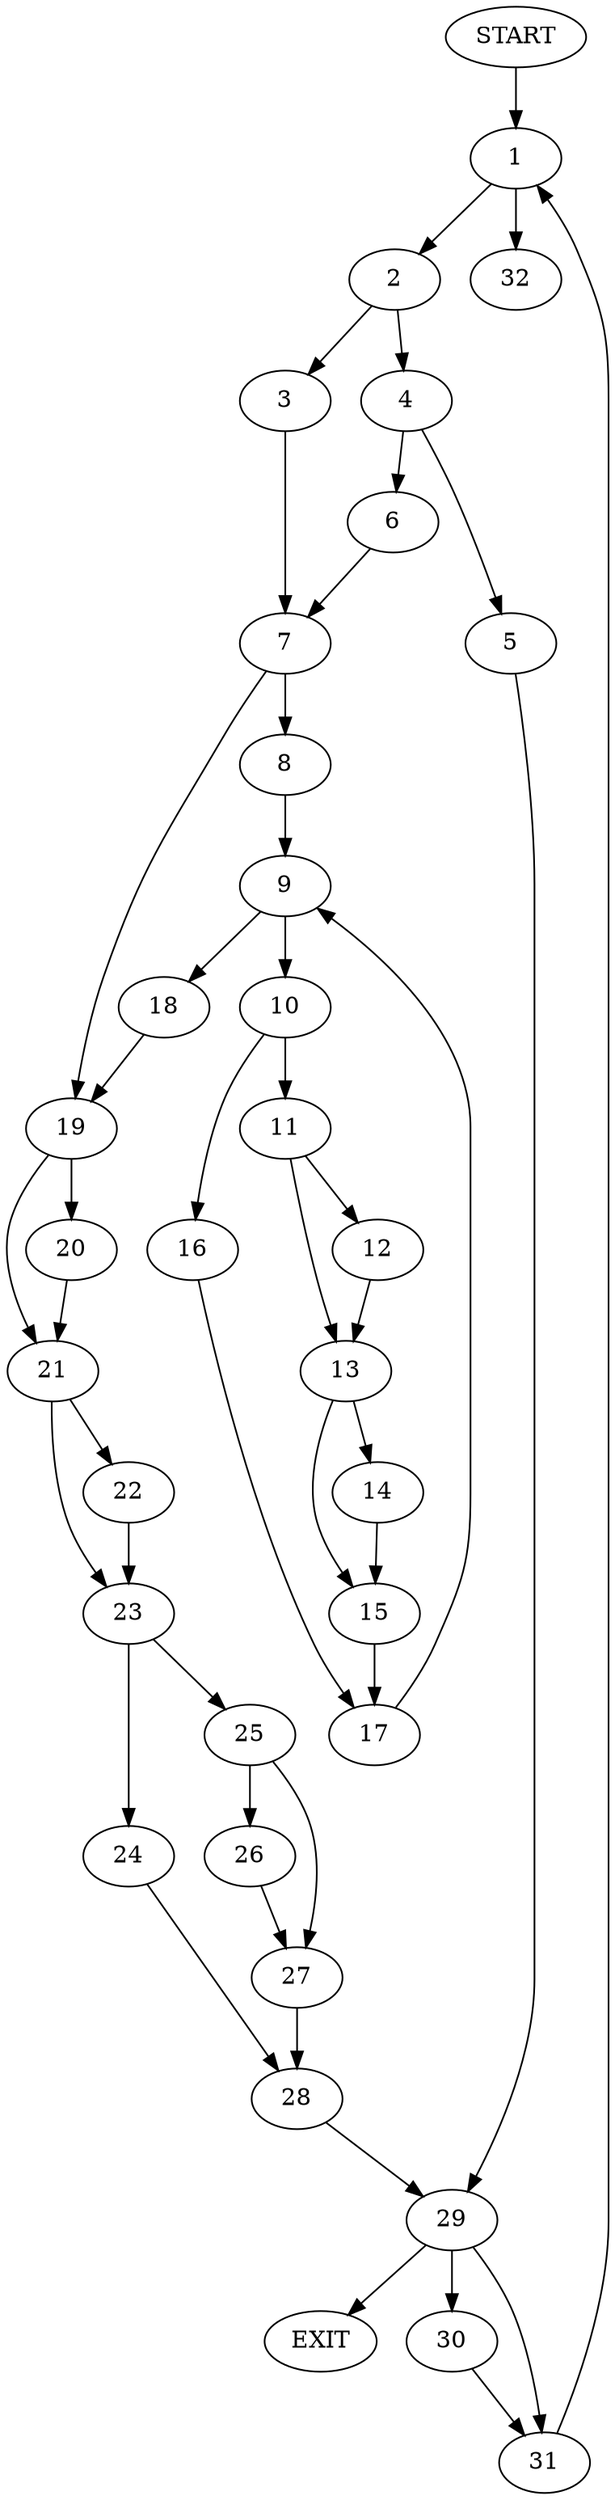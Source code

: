 digraph { 
0 [label="START"];
1;
2;
3;
4;
5;
6;
7;
8;
9;
10;
11;
12;
13;
14;
15;
16;
17;
18;
19;
20;
21;
22;
23;
24;
25;
26;
27;
28;
29;
30;
31;
32;
33[label="EXIT"];
0 -> 1;
1 -> 2;
1 -> 32;
2 -> 3;
2 -> 4;
3 -> 7;
4 -> 5;
4 -> 6;
5 -> 29;
6 -> 7;
7 -> 8;
7 -> 19;
8 -> 9;
9 -> 10;
9 -> 18;
10 -> 11;
10 -> 16;
11 -> 12;
11 -> 13;
12 -> 13;
13 -> 14;
13 -> 15;
14 -> 15;
15 -> 17;
16 -> 17;
17 -> 9;
18 -> 19;
19 -> 20;
19 -> 21;
20 -> 21;
21 -> 22;
21 -> 23;
22 -> 23;
23 -> 24;
23 -> 25;
24 -> 28;
25 -> 26;
25 -> 27;
26 -> 27;
27 -> 28;
28 -> 29;
29 -> 33;
29 -> 30;
29:s2 -> 31;
30 -> 31;
31 -> 1;
}